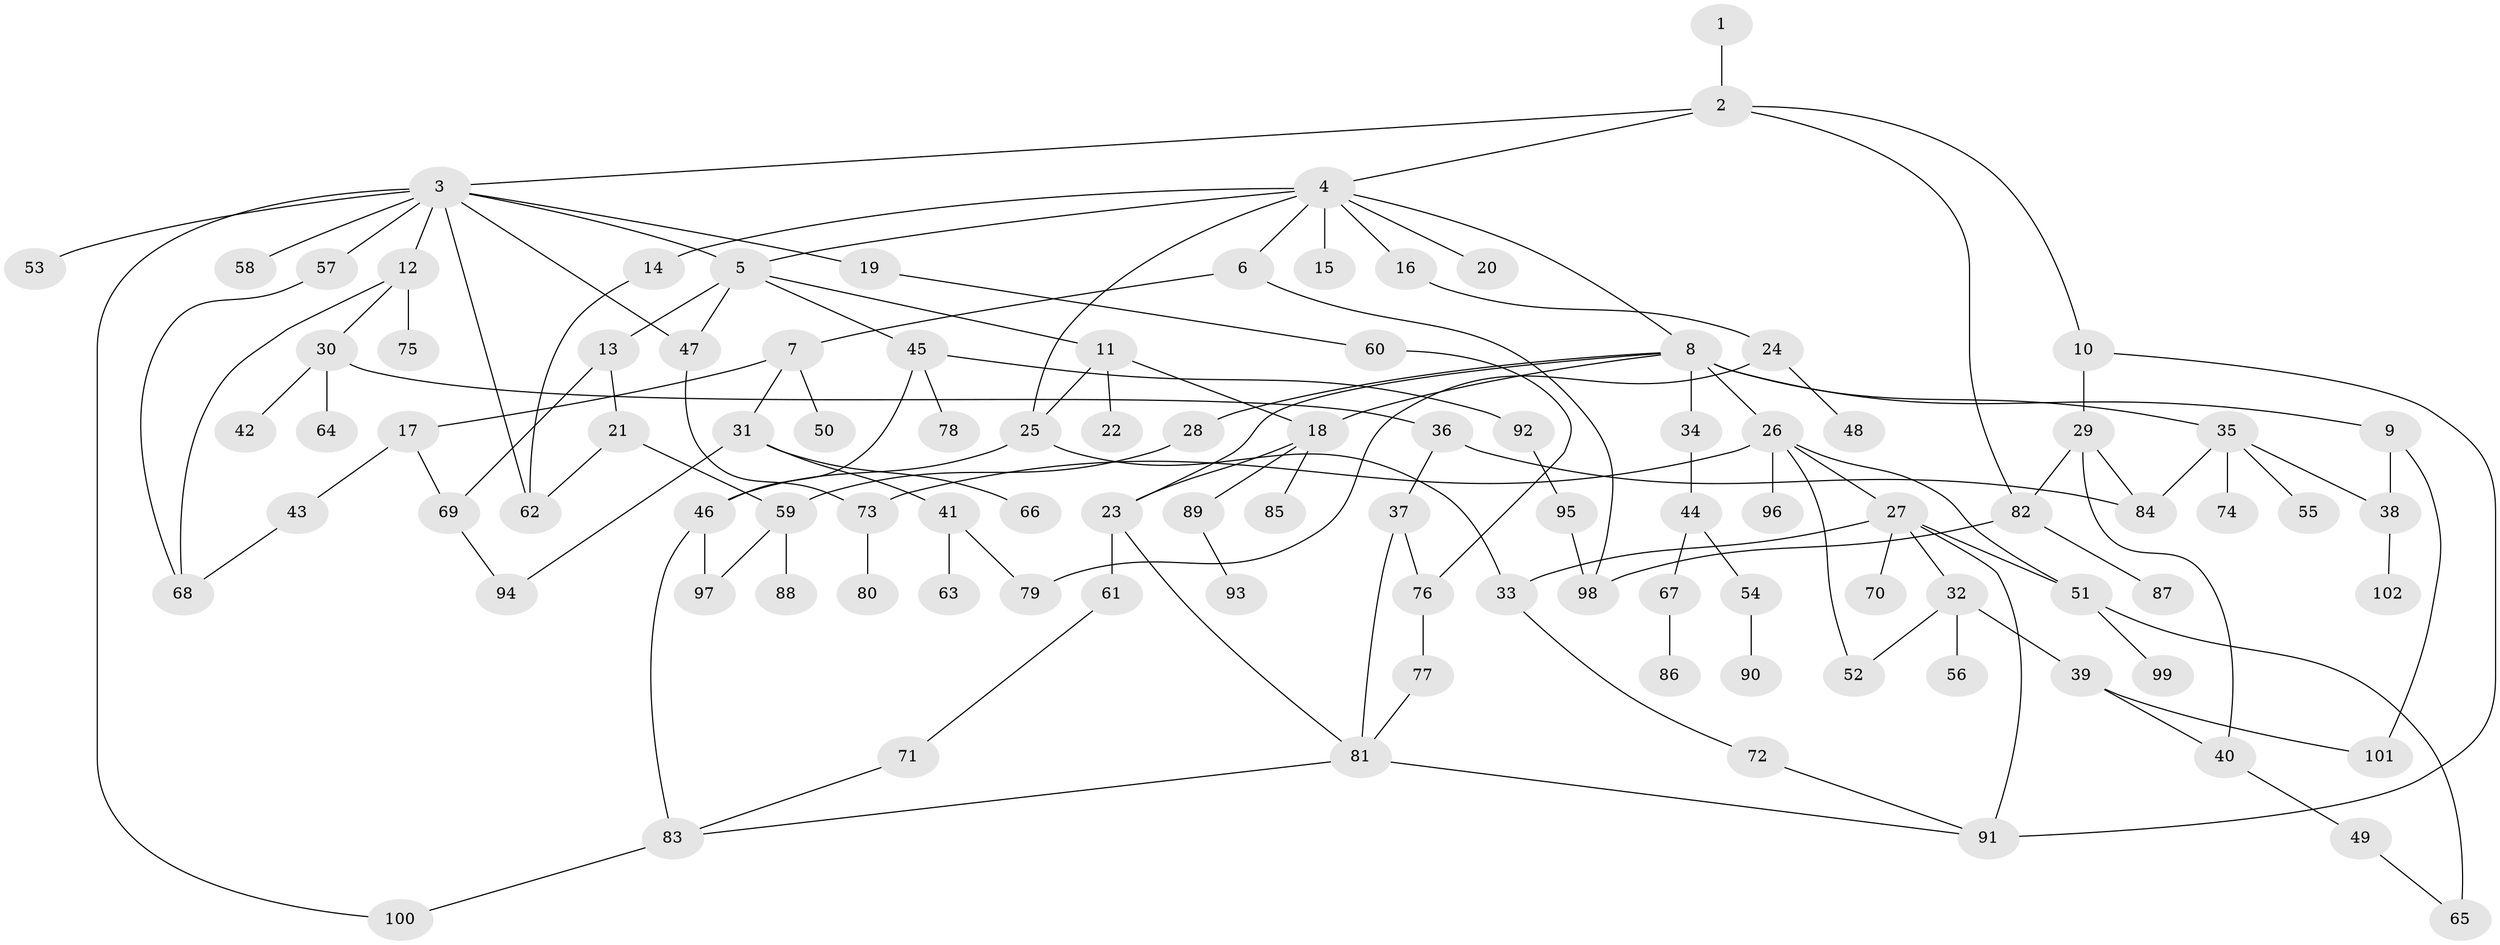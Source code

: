 // coarse degree distribution, {1: 0.30985915492957744, 15: 0.014084507042253521, 8: 0.04225352112676056, 3: 0.18309859154929578, 6: 0.014084507042253521, 14: 0.014084507042253521, 4: 0.14084507042253522, 5: 0.028169014084507043, 2: 0.2535211267605634}
// Generated by graph-tools (version 1.1) at 2025/17/03/04/25 18:17:10]
// undirected, 102 vertices, 138 edges
graph export_dot {
graph [start="1"]
  node [color=gray90,style=filled];
  1;
  2;
  3;
  4;
  5;
  6;
  7;
  8;
  9;
  10;
  11;
  12;
  13;
  14;
  15;
  16;
  17;
  18;
  19;
  20;
  21;
  22;
  23;
  24;
  25;
  26;
  27;
  28;
  29;
  30;
  31;
  32;
  33;
  34;
  35;
  36;
  37;
  38;
  39;
  40;
  41;
  42;
  43;
  44;
  45;
  46;
  47;
  48;
  49;
  50;
  51;
  52;
  53;
  54;
  55;
  56;
  57;
  58;
  59;
  60;
  61;
  62;
  63;
  64;
  65;
  66;
  67;
  68;
  69;
  70;
  71;
  72;
  73;
  74;
  75;
  76;
  77;
  78;
  79;
  80;
  81;
  82;
  83;
  84;
  85;
  86;
  87;
  88;
  89;
  90;
  91;
  92;
  93;
  94;
  95;
  96;
  97;
  98;
  99;
  100;
  101;
  102;
  1 -- 2;
  2 -- 3;
  2 -- 4;
  2 -- 10;
  2 -- 82;
  3 -- 5;
  3 -- 12;
  3 -- 19;
  3 -- 53;
  3 -- 57;
  3 -- 58;
  3 -- 47;
  3 -- 100;
  3 -- 62;
  4 -- 6;
  4 -- 8;
  4 -- 14;
  4 -- 15;
  4 -- 16;
  4 -- 20;
  4 -- 25;
  4 -- 5;
  5 -- 11;
  5 -- 13;
  5 -- 45;
  5 -- 47;
  6 -- 7;
  6 -- 98;
  7 -- 17;
  7 -- 31;
  7 -- 50;
  8 -- 9;
  8 -- 18;
  8 -- 23;
  8 -- 26;
  8 -- 28;
  8 -- 34;
  8 -- 35;
  9 -- 101;
  9 -- 38;
  10 -- 29;
  10 -- 91;
  11 -- 22;
  11 -- 25;
  11 -- 18;
  12 -- 30;
  12 -- 68;
  12 -- 75;
  13 -- 21;
  13 -- 69;
  14 -- 62;
  16 -- 24;
  17 -- 43;
  17 -- 69;
  18 -- 85;
  18 -- 89;
  18 -- 23;
  19 -- 60;
  21 -- 59;
  21 -- 62;
  23 -- 61;
  23 -- 81;
  24 -- 48;
  24 -- 79;
  25 -- 33;
  25 -- 46;
  26 -- 27;
  26 -- 96;
  26 -- 52;
  26 -- 73;
  26 -- 51;
  27 -- 32;
  27 -- 51;
  27 -- 70;
  27 -- 91;
  27 -- 33;
  28 -- 59;
  29 -- 40;
  29 -- 84;
  29 -- 82;
  30 -- 36;
  30 -- 42;
  30 -- 64;
  31 -- 41;
  31 -- 66;
  31 -- 94;
  32 -- 39;
  32 -- 52;
  32 -- 56;
  33 -- 72;
  34 -- 44;
  35 -- 38;
  35 -- 55;
  35 -- 74;
  35 -- 84;
  36 -- 37;
  36 -- 84;
  37 -- 76;
  37 -- 81;
  38 -- 102;
  39 -- 40;
  39 -- 101;
  40 -- 49;
  41 -- 63;
  41 -- 79;
  43 -- 68;
  44 -- 54;
  44 -- 67;
  45 -- 46;
  45 -- 78;
  45 -- 92;
  46 -- 97;
  46 -- 83;
  47 -- 73;
  49 -- 65;
  51 -- 99;
  51 -- 65;
  54 -- 90;
  57 -- 68;
  59 -- 88;
  59 -- 97;
  60 -- 76;
  61 -- 71;
  67 -- 86;
  69 -- 94;
  71 -- 83;
  72 -- 91;
  73 -- 80;
  76 -- 77;
  77 -- 81;
  81 -- 83;
  81 -- 91;
  82 -- 87;
  82 -- 98;
  83 -- 100;
  89 -- 93;
  92 -- 95;
  95 -- 98;
}
